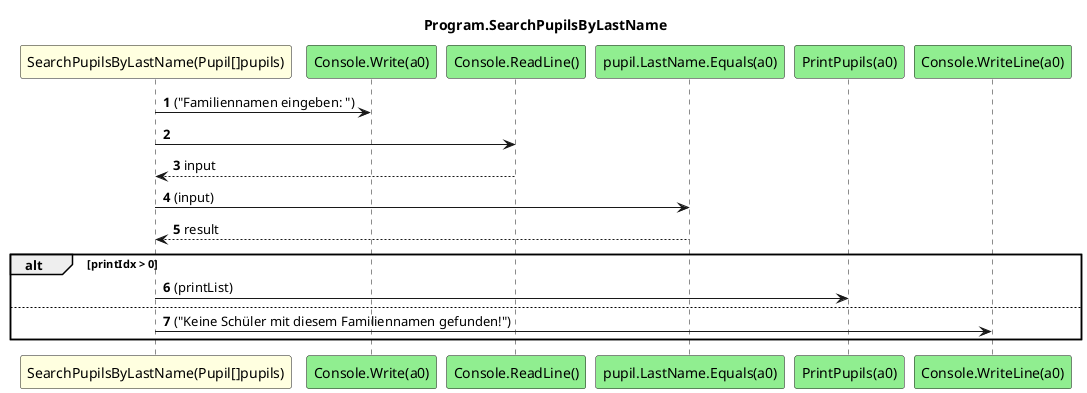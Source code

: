 @startuml Program.SearchPupilsByLastName
title Program.SearchPupilsByLastName
participant "SearchPupilsByLastName(Pupil[]pupils)" as SearchPupilsByLastName_p0 #LightYellow
participant "Console.Write(a0)" as Console_Write_a0 #LightGreen
participant "Console.ReadLine()" as Console_ReadLine #LightGreen
participant "pupil.LastName.Equals(a0)" as pupil_LastName_Equals_a0 #LightGreen
participant "PrintPupils(a0)" as PrintPupils_a0 #LightGreen
participant "Console.WriteLine(a0)" as Console_WriteLine_a0 #LightGreen
autonumber
SearchPupilsByLastName_p0 -> Console_Write_a0 : ("Familiennamen eingeben: ")
SearchPupilsByLastName_p0 -> Console_ReadLine
Console_ReadLine --> SearchPupilsByLastName_p0 : input
SearchPupilsByLastName_p0 -> pupil_LastName_Equals_a0 : (input)
pupil_LastName_Equals_a0 --> SearchPupilsByLastName_p0 : result
alt printIdx > 0
    SearchPupilsByLastName_p0 -> PrintPupils_a0 : (printList)
    else
        SearchPupilsByLastName_p0 -> Console_WriteLine_a0 : ("Keine Schüler mit diesem Familiennamen gefunden!")
end
@enduml
